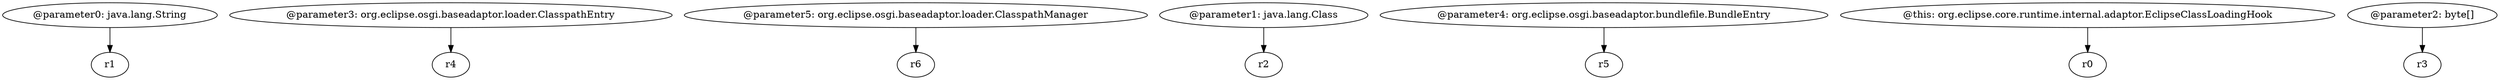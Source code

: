digraph g {
0[label="@parameter0: java.lang.String"]
1[label="r1"]
0->1[label=""]
2[label="@parameter3: org.eclipse.osgi.baseadaptor.loader.ClasspathEntry"]
3[label="r4"]
2->3[label=""]
4[label="@parameter5: org.eclipse.osgi.baseadaptor.loader.ClasspathManager"]
5[label="r6"]
4->5[label=""]
6[label="@parameter1: java.lang.Class"]
7[label="r2"]
6->7[label=""]
8[label="@parameter4: org.eclipse.osgi.baseadaptor.bundlefile.BundleEntry"]
9[label="r5"]
8->9[label=""]
10[label="@this: org.eclipse.core.runtime.internal.adaptor.EclipseClassLoadingHook"]
11[label="r0"]
10->11[label=""]
12[label="@parameter2: byte[]"]
13[label="r3"]
12->13[label=""]
}